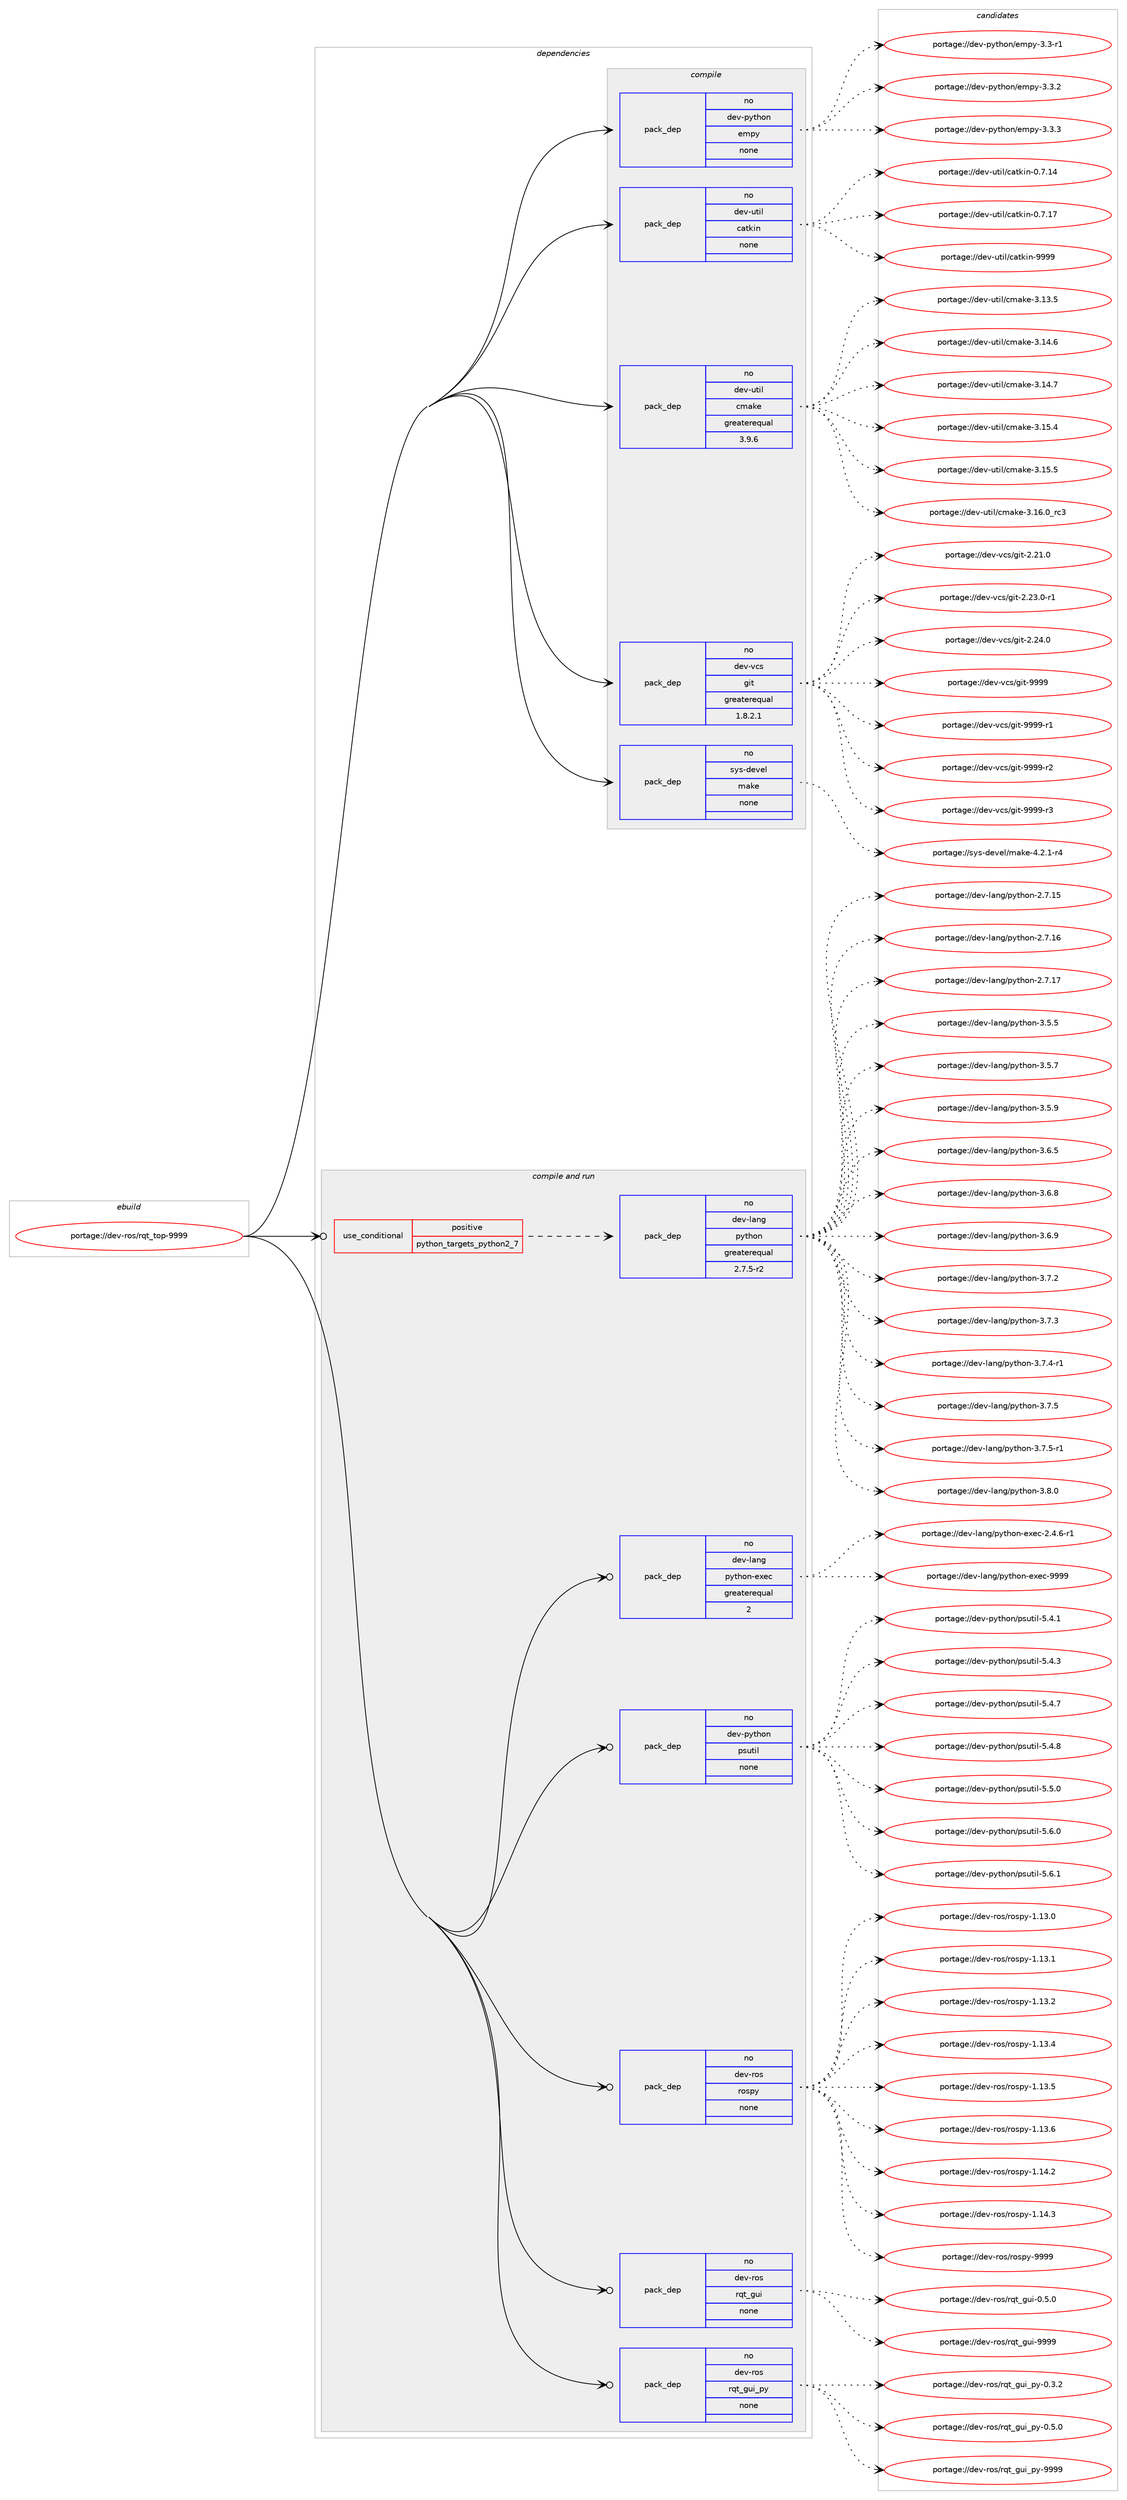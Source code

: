 digraph prolog {

# *************
# Graph options
# *************

newrank=true;
concentrate=true;
compound=true;
graph [rankdir=LR,fontname=Helvetica,fontsize=10,ranksep=1.5];#, ranksep=2.5, nodesep=0.2];
edge  [arrowhead=vee];
node  [fontname=Helvetica,fontsize=10];

# **********
# The ebuild
# **********

subgraph cluster_leftcol {
color=gray;
rank=same;
label=<<i>ebuild</i>>;
id [label="portage://dev-ros/rqt_top-9999", color=red, width=4, href="../dev-ros/rqt_top-9999.svg"];
}

# ****************
# The dependencies
# ****************

subgraph cluster_midcol {
color=gray;
label=<<i>dependencies</i>>;
subgraph cluster_compile {
fillcolor="#eeeeee";
style=filled;
label=<<i>compile</i>>;
subgraph pack153436 {
dependency201517 [label=<<TABLE BORDER="0" CELLBORDER="1" CELLSPACING="0" CELLPADDING="4" WIDTH="220"><TR><TD ROWSPAN="6" CELLPADDING="30">pack_dep</TD></TR><TR><TD WIDTH="110">no</TD></TR><TR><TD>dev-python</TD></TR><TR><TD>empy</TD></TR><TR><TD>none</TD></TR><TR><TD></TD></TR></TABLE>>, shape=none, color=blue];
}
id:e -> dependency201517:w [weight=20,style="solid",arrowhead="vee"];
subgraph pack153437 {
dependency201518 [label=<<TABLE BORDER="0" CELLBORDER="1" CELLSPACING="0" CELLPADDING="4" WIDTH="220"><TR><TD ROWSPAN="6" CELLPADDING="30">pack_dep</TD></TR><TR><TD WIDTH="110">no</TD></TR><TR><TD>dev-util</TD></TR><TR><TD>catkin</TD></TR><TR><TD>none</TD></TR><TR><TD></TD></TR></TABLE>>, shape=none, color=blue];
}
id:e -> dependency201518:w [weight=20,style="solid",arrowhead="vee"];
subgraph pack153438 {
dependency201519 [label=<<TABLE BORDER="0" CELLBORDER="1" CELLSPACING="0" CELLPADDING="4" WIDTH="220"><TR><TD ROWSPAN="6" CELLPADDING="30">pack_dep</TD></TR><TR><TD WIDTH="110">no</TD></TR><TR><TD>dev-util</TD></TR><TR><TD>cmake</TD></TR><TR><TD>greaterequal</TD></TR><TR><TD>3.9.6</TD></TR></TABLE>>, shape=none, color=blue];
}
id:e -> dependency201519:w [weight=20,style="solid",arrowhead="vee"];
subgraph pack153439 {
dependency201520 [label=<<TABLE BORDER="0" CELLBORDER="1" CELLSPACING="0" CELLPADDING="4" WIDTH="220"><TR><TD ROWSPAN="6" CELLPADDING="30">pack_dep</TD></TR><TR><TD WIDTH="110">no</TD></TR><TR><TD>dev-vcs</TD></TR><TR><TD>git</TD></TR><TR><TD>greaterequal</TD></TR><TR><TD>1.8.2.1</TD></TR></TABLE>>, shape=none, color=blue];
}
id:e -> dependency201520:w [weight=20,style="solid",arrowhead="vee"];
subgraph pack153440 {
dependency201521 [label=<<TABLE BORDER="0" CELLBORDER="1" CELLSPACING="0" CELLPADDING="4" WIDTH="220"><TR><TD ROWSPAN="6" CELLPADDING="30">pack_dep</TD></TR><TR><TD WIDTH="110">no</TD></TR><TR><TD>sys-devel</TD></TR><TR><TD>make</TD></TR><TR><TD>none</TD></TR><TR><TD></TD></TR></TABLE>>, shape=none, color=blue];
}
id:e -> dependency201521:w [weight=20,style="solid",arrowhead="vee"];
}
subgraph cluster_compileandrun {
fillcolor="#eeeeee";
style=filled;
label=<<i>compile and run</i>>;
subgraph cond44653 {
dependency201522 [label=<<TABLE BORDER="0" CELLBORDER="1" CELLSPACING="0" CELLPADDING="4"><TR><TD ROWSPAN="3" CELLPADDING="10">use_conditional</TD></TR><TR><TD>positive</TD></TR><TR><TD>python_targets_python2_7</TD></TR></TABLE>>, shape=none, color=red];
subgraph pack153441 {
dependency201523 [label=<<TABLE BORDER="0" CELLBORDER="1" CELLSPACING="0" CELLPADDING="4" WIDTH="220"><TR><TD ROWSPAN="6" CELLPADDING="30">pack_dep</TD></TR><TR><TD WIDTH="110">no</TD></TR><TR><TD>dev-lang</TD></TR><TR><TD>python</TD></TR><TR><TD>greaterequal</TD></TR><TR><TD>2.7.5-r2</TD></TR></TABLE>>, shape=none, color=blue];
}
dependency201522:e -> dependency201523:w [weight=20,style="dashed",arrowhead="vee"];
}
id:e -> dependency201522:w [weight=20,style="solid",arrowhead="odotvee"];
subgraph pack153442 {
dependency201524 [label=<<TABLE BORDER="0" CELLBORDER="1" CELLSPACING="0" CELLPADDING="4" WIDTH="220"><TR><TD ROWSPAN="6" CELLPADDING="30">pack_dep</TD></TR><TR><TD WIDTH="110">no</TD></TR><TR><TD>dev-lang</TD></TR><TR><TD>python-exec</TD></TR><TR><TD>greaterequal</TD></TR><TR><TD>2</TD></TR></TABLE>>, shape=none, color=blue];
}
id:e -> dependency201524:w [weight=20,style="solid",arrowhead="odotvee"];
subgraph pack153443 {
dependency201525 [label=<<TABLE BORDER="0" CELLBORDER="1" CELLSPACING="0" CELLPADDING="4" WIDTH="220"><TR><TD ROWSPAN="6" CELLPADDING="30">pack_dep</TD></TR><TR><TD WIDTH="110">no</TD></TR><TR><TD>dev-python</TD></TR><TR><TD>psutil</TD></TR><TR><TD>none</TD></TR><TR><TD></TD></TR></TABLE>>, shape=none, color=blue];
}
id:e -> dependency201525:w [weight=20,style="solid",arrowhead="odotvee"];
subgraph pack153444 {
dependency201526 [label=<<TABLE BORDER="0" CELLBORDER="1" CELLSPACING="0" CELLPADDING="4" WIDTH="220"><TR><TD ROWSPAN="6" CELLPADDING="30">pack_dep</TD></TR><TR><TD WIDTH="110">no</TD></TR><TR><TD>dev-ros</TD></TR><TR><TD>rospy</TD></TR><TR><TD>none</TD></TR><TR><TD></TD></TR></TABLE>>, shape=none, color=blue];
}
id:e -> dependency201526:w [weight=20,style="solid",arrowhead="odotvee"];
subgraph pack153445 {
dependency201527 [label=<<TABLE BORDER="0" CELLBORDER="1" CELLSPACING="0" CELLPADDING="4" WIDTH="220"><TR><TD ROWSPAN="6" CELLPADDING="30">pack_dep</TD></TR><TR><TD WIDTH="110">no</TD></TR><TR><TD>dev-ros</TD></TR><TR><TD>rqt_gui</TD></TR><TR><TD>none</TD></TR><TR><TD></TD></TR></TABLE>>, shape=none, color=blue];
}
id:e -> dependency201527:w [weight=20,style="solid",arrowhead="odotvee"];
subgraph pack153446 {
dependency201528 [label=<<TABLE BORDER="0" CELLBORDER="1" CELLSPACING="0" CELLPADDING="4" WIDTH="220"><TR><TD ROWSPAN="6" CELLPADDING="30">pack_dep</TD></TR><TR><TD WIDTH="110">no</TD></TR><TR><TD>dev-ros</TD></TR><TR><TD>rqt_gui_py</TD></TR><TR><TD>none</TD></TR><TR><TD></TD></TR></TABLE>>, shape=none, color=blue];
}
id:e -> dependency201528:w [weight=20,style="solid",arrowhead="odotvee"];
}
subgraph cluster_run {
fillcolor="#eeeeee";
style=filled;
label=<<i>run</i>>;
}
}

# **************
# The candidates
# **************

subgraph cluster_choices {
rank=same;
color=gray;
label=<<i>candidates</i>>;

subgraph choice153436 {
color=black;
nodesep=1;
choiceportage1001011184511212111610411111047101109112121455146514511449 [label="portage://dev-python/empy-3.3-r1", color=red, width=4,href="../dev-python/empy-3.3-r1.svg"];
choiceportage1001011184511212111610411111047101109112121455146514650 [label="portage://dev-python/empy-3.3.2", color=red, width=4,href="../dev-python/empy-3.3.2.svg"];
choiceportage1001011184511212111610411111047101109112121455146514651 [label="portage://dev-python/empy-3.3.3", color=red, width=4,href="../dev-python/empy-3.3.3.svg"];
dependency201517:e -> choiceportage1001011184511212111610411111047101109112121455146514511449:w [style=dotted,weight="100"];
dependency201517:e -> choiceportage1001011184511212111610411111047101109112121455146514650:w [style=dotted,weight="100"];
dependency201517:e -> choiceportage1001011184511212111610411111047101109112121455146514651:w [style=dotted,weight="100"];
}
subgraph choice153437 {
color=black;
nodesep=1;
choiceportage1001011184511711610510847999711610710511045484655464952 [label="portage://dev-util/catkin-0.7.14", color=red, width=4,href="../dev-util/catkin-0.7.14.svg"];
choiceportage1001011184511711610510847999711610710511045484655464955 [label="portage://dev-util/catkin-0.7.17", color=red, width=4,href="../dev-util/catkin-0.7.17.svg"];
choiceportage100101118451171161051084799971161071051104557575757 [label="portage://dev-util/catkin-9999", color=red, width=4,href="../dev-util/catkin-9999.svg"];
dependency201518:e -> choiceportage1001011184511711610510847999711610710511045484655464952:w [style=dotted,weight="100"];
dependency201518:e -> choiceportage1001011184511711610510847999711610710511045484655464955:w [style=dotted,weight="100"];
dependency201518:e -> choiceportage100101118451171161051084799971161071051104557575757:w [style=dotted,weight="100"];
}
subgraph choice153438 {
color=black;
nodesep=1;
choiceportage1001011184511711610510847991099710710145514649514653 [label="portage://dev-util/cmake-3.13.5", color=red, width=4,href="../dev-util/cmake-3.13.5.svg"];
choiceportage1001011184511711610510847991099710710145514649524654 [label="portage://dev-util/cmake-3.14.6", color=red, width=4,href="../dev-util/cmake-3.14.6.svg"];
choiceportage1001011184511711610510847991099710710145514649524655 [label="portage://dev-util/cmake-3.14.7", color=red, width=4,href="../dev-util/cmake-3.14.7.svg"];
choiceportage1001011184511711610510847991099710710145514649534652 [label="portage://dev-util/cmake-3.15.4", color=red, width=4,href="../dev-util/cmake-3.15.4.svg"];
choiceportage1001011184511711610510847991099710710145514649534653 [label="portage://dev-util/cmake-3.15.5", color=red, width=4,href="../dev-util/cmake-3.15.5.svg"];
choiceportage1001011184511711610510847991099710710145514649544648951149951 [label="portage://dev-util/cmake-3.16.0_rc3", color=red, width=4,href="../dev-util/cmake-3.16.0_rc3.svg"];
dependency201519:e -> choiceportage1001011184511711610510847991099710710145514649514653:w [style=dotted,weight="100"];
dependency201519:e -> choiceportage1001011184511711610510847991099710710145514649524654:w [style=dotted,weight="100"];
dependency201519:e -> choiceportage1001011184511711610510847991099710710145514649524655:w [style=dotted,weight="100"];
dependency201519:e -> choiceportage1001011184511711610510847991099710710145514649534652:w [style=dotted,weight="100"];
dependency201519:e -> choiceportage1001011184511711610510847991099710710145514649534653:w [style=dotted,weight="100"];
dependency201519:e -> choiceportage1001011184511711610510847991099710710145514649544648951149951:w [style=dotted,weight="100"];
}
subgraph choice153439 {
color=black;
nodesep=1;
choiceportage10010111845118991154710310511645504650494648 [label="portage://dev-vcs/git-2.21.0", color=red, width=4,href="../dev-vcs/git-2.21.0.svg"];
choiceportage100101118451189911547103105116455046505146484511449 [label="portage://dev-vcs/git-2.23.0-r1", color=red, width=4,href="../dev-vcs/git-2.23.0-r1.svg"];
choiceportage10010111845118991154710310511645504650524648 [label="portage://dev-vcs/git-2.24.0", color=red, width=4,href="../dev-vcs/git-2.24.0.svg"];
choiceportage1001011184511899115471031051164557575757 [label="portage://dev-vcs/git-9999", color=red, width=4,href="../dev-vcs/git-9999.svg"];
choiceportage10010111845118991154710310511645575757574511449 [label="portage://dev-vcs/git-9999-r1", color=red, width=4,href="../dev-vcs/git-9999-r1.svg"];
choiceportage10010111845118991154710310511645575757574511450 [label="portage://dev-vcs/git-9999-r2", color=red, width=4,href="../dev-vcs/git-9999-r2.svg"];
choiceportage10010111845118991154710310511645575757574511451 [label="portage://dev-vcs/git-9999-r3", color=red, width=4,href="../dev-vcs/git-9999-r3.svg"];
dependency201520:e -> choiceportage10010111845118991154710310511645504650494648:w [style=dotted,weight="100"];
dependency201520:e -> choiceportage100101118451189911547103105116455046505146484511449:w [style=dotted,weight="100"];
dependency201520:e -> choiceportage10010111845118991154710310511645504650524648:w [style=dotted,weight="100"];
dependency201520:e -> choiceportage1001011184511899115471031051164557575757:w [style=dotted,weight="100"];
dependency201520:e -> choiceportage10010111845118991154710310511645575757574511449:w [style=dotted,weight="100"];
dependency201520:e -> choiceportage10010111845118991154710310511645575757574511450:w [style=dotted,weight="100"];
dependency201520:e -> choiceportage10010111845118991154710310511645575757574511451:w [style=dotted,weight="100"];
}
subgraph choice153440 {
color=black;
nodesep=1;
choiceportage1151211154510010111810110847109971071014552465046494511452 [label="portage://sys-devel/make-4.2.1-r4", color=red, width=4,href="../sys-devel/make-4.2.1-r4.svg"];
dependency201521:e -> choiceportage1151211154510010111810110847109971071014552465046494511452:w [style=dotted,weight="100"];
}
subgraph choice153441 {
color=black;
nodesep=1;
choiceportage10010111845108971101034711212111610411111045504655464953 [label="portage://dev-lang/python-2.7.15", color=red, width=4,href="../dev-lang/python-2.7.15.svg"];
choiceportage10010111845108971101034711212111610411111045504655464954 [label="portage://dev-lang/python-2.7.16", color=red, width=4,href="../dev-lang/python-2.7.16.svg"];
choiceportage10010111845108971101034711212111610411111045504655464955 [label="portage://dev-lang/python-2.7.17", color=red, width=4,href="../dev-lang/python-2.7.17.svg"];
choiceportage100101118451089711010347112121116104111110455146534653 [label="portage://dev-lang/python-3.5.5", color=red, width=4,href="../dev-lang/python-3.5.5.svg"];
choiceportage100101118451089711010347112121116104111110455146534655 [label="portage://dev-lang/python-3.5.7", color=red, width=4,href="../dev-lang/python-3.5.7.svg"];
choiceportage100101118451089711010347112121116104111110455146534657 [label="portage://dev-lang/python-3.5.9", color=red, width=4,href="../dev-lang/python-3.5.9.svg"];
choiceportage100101118451089711010347112121116104111110455146544653 [label="portage://dev-lang/python-3.6.5", color=red, width=4,href="../dev-lang/python-3.6.5.svg"];
choiceportage100101118451089711010347112121116104111110455146544656 [label="portage://dev-lang/python-3.6.8", color=red, width=4,href="../dev-lang/python-3.6.8.svg"];
choiceportage100101118451089711010347112121116104111110455146544657 [label="portage://dev-lang/python-3.6.9", color=red, width=4,href="../dev-lang/python-3.6.9.svg"];
choiceportage100101118451089711010347112121116104111110455146554650 [label="portage://dev-lang/python-3.7.2", color=red, width=4,href="../dev-lang/python-3.7.2.svg"];
choiceportage100101118451089711010347112121116104111110455146554651 [label="portage://dev-lang/python-3.7.3", color=red, width=4,href="../dev-lang/python-3.7.3.svg"];
choiceportage1001011184510897110103471121211161041111104551465546524511449 [label="portage://dev-lang/python-3.7.4-r1", color=red, width=4,href="../dev-lang/python-3.7.4-r1.svg"];
choiceportage100101118451089711010347112121116104111110455146554653 [label="portage://dev-lang/python-3.7.5", color=red, width=4,href="../dev-lang/python-3.7.5.svg"];
choiceportage1001011184510897110103471121211161041111104551465546534511449 [label="portage://dev-lang/python-3.7.5-r1", color=red, width=4,href="../dev-lang/python-3.7.5-r1.svg"];
choiceportage100101118451089711010347112121116104111110455146564648 [label="portage://dev-lang/python-3.8.0", color=red, width=4,href="../dev-lang/python-3.8.0.svg"];
dependency201523:e -> choiceportage10010111845108971101034711212111610411111045504655464953:w [style=dotted,weight="100"];
dependency201523:e -> choiceportage10010111845108971101034711212111610411111045504655464954:w [style=dotted,weight="100"];
dependency201523:e -> choiceportage10010111845108971101034711212111610411111045504655464955:w [style=dotted,weight="100"];
dependency201523:e -> choiceportage100101118451089711010347112121116104111110455146534653:w [style=dotted,weight="100"];
dependency201523:e -> choiceportage100101118451089711010347112121116104111110455146534655:w [style=dotted,weight="100"];
dependency201523:e -> choiceportage100101118451089711010347112121116104111110455146534657:w [style=dotted,weight="100"];
dependency201523:e -> choiceportage100101118451089711010347112121116104111110455146544653:w [style=dotted,weight="100"];
dependency201523:e -> choiceportage100101118451089711010347112121116104111110455146544656:w [style=dotted,weight="100"];
dependency201523:e -> choiceportage100101118451089711010347112121116104111110455146544657:w [style=dotted,weight="100"];
dependency201523:e -> choiceportage100101118451089711010347112121116104111110455146554650:w [style=dotted,weight="100"];
dependency201523:e -> choiceportage100101118451089711010347112121116104111110455146554651:w [style=dotted,weight="100"];
dependency201523:e -> choiceportage1001011184510897110103471121211161041111104551465546524511449:w [style=dotted,weight="100"];
dependency201523:e -> choiceportage100101118451089711010347112121116104111110455146554653:w [style=dotted,weight="100"];
dependency201523:e -> choiceportage1001011184510897110103471121211161041111104551465546534511449:w [style=dotted,weight="100"];
dependency201523:e -> choiceportage100101118451089711010347112121116104111110455146564648:w [style=dotted,weight="100"];
}
subgraph choice153442 {
color=black;
nodesep=1;
choiceportage10010111845108971101034711212111610411111045101120101994550465246544511449 [label="portage://dev-lang/python-exec-2.4.6-r1", color=red, width=4,href="../dev-lang/python-exec-2.4.6-r1.svg"];
choiceportage10010111845108971101034711212111610411111045101120101994557575757 [label="portage://dev-lang/python-exec-9999", color=red, width=4,href="../dev-lang/python-exec-9999.svg"];
dependency201524:e -> choiceportage10010111845108971101034711212111610411111045101120101994550465246544511449:w [style=dotted,weight="100"];
dependency201524:e -> choiceportage10010111845108971101034711212111610411111045101120101994557575757:w [style=dotted,weight="100"];
}
subgraph choice153443 {
color=black;
nodesep=1;
choiceportage1001011184511212111610411111047112115117116105108455346524649 [label="portage://dev-python/psutil-5.4.1", color=red, width=4,href="../dev-python/psutil-5.4.1.svg"];
choiceportage1001011184511212111610411111047112115117116105108455346524651 [label="portage://dev-python/psutil-5.4.3", color=red, width=4,href="../dev-python/psutil-5.4.3.svg"];
choiceportage1001011184511212111610411111047112115117116105108455346524655 [label="portage://dev-python/psutil-5.4.7", color=red, width=4,href="../dev-python/psutil-5.4.7.svg"];
choiceportage1001011184511212111610411111047112115117116105108455346524656 [label="portage://dev-python/psutil-5.4.8", color=red, width=4,href="../dev-python/psutil-5.4.8.svg"];
choiceportage1001011184511212111610411111047112115117116105108455346534648 [label="portage://dev-python/psutil-5.5.0", color=red, width=4,href="../dev-python/psutil-5.5.0.svg"];
choiceportage1001011184511212111610411111047112115117116105108455346544648 [label="portage://dev-python/psutil-5.6.0", color=red, width=4,href="../dev-python/psutil-5.6.0.svg"];
choiceportage1001011184511212111610411111047112115117116105108455346544649 [label="portage://dev-python/psutil-5.6.1", color=red, width=4,href="../dev-python/psutil-5.6.1.svg"];
dependency201525:e -> choiceportage1001011184511212111610411111047112115117116105108455346524649:w [style=dotted,weight="100"];
dependency201525:e -> choiceportage1001011184511212111610411111047112115117116105108455346524651:w [style=dotted,weight="100"];
dependency201525:e -> choiceportage1001011184511212111610411111047112115117116105108455346524655:w [style=dotted,weight="100"];
dependency201525:e -> choiceportage1001011184511212111610411111047112115117116105108455346524656:w [style=dotted,weight="100"];
dependency201525:e -> choiceportage1001011184511212111610411111047112115117116105108455346534648:w [style=dotted,weight="100"];
dependency201525:e -> choiceportage1001011184511212111610411111047112115117116105108455346544648:w [style=dotted,weight="100"];
dependency201525:e -> choiceportage1001011184511212111610411111047112115117116105108455346544649:w [style=dotted,weight="100"];
}
subgraph choice153444 {
color=black;
nodesep=1;
choiceportage100101118451141111154711411111511212145494649514648 [label="portage://dev-ros/rospy-1.13.0", color=red, width=4,href="../dev-ros/rospy-1.13.0.svg"];
choiceportage100101118451141111154711411111511212145494649514649 [label="portage://dev-ros/rospy-1.13.1", color=red, width=4,href="../dev-ros/rospy-1.13.1.svg"];
choiceportage100101118451141111154711411111511212145494649514650 [label="portage://dev-ros/rospy-1.13.2", color=red, width=4,href="../dev-ros/rospy-1.13.2.svg"];
choiceportage100101118451141111154711411111511212145494649514652 [label="portage://dev-ros/rospy-1.13.4", color=red, width=4,href="../dev-ros/rospy-1.13.4.svg"];
choiceportage100101118451141111154711411111511212145494649514653 [label="portage://dev-ros/rospy-1.13.5", color=red, width=4,href="../dev-ros/rospy-1.13.5.svg"];
choiceportage100101118451141111154711411111511212145494649514654 [label="portage://dev-ros/rospy-1.13.6", color=red, width=4,href="../dev-ros/rospy-1.13.6.svg"];
choiceportage100101118451141111154711411111511212145494649524650 [label="portage://dev-ros/rospy-1.14.2", color=red, width=4,href="../dev-ros/rospy-1.14.2.svg"];
choiceportage100101118451141111154711411111511212145494649524651 [label="portage://dev-ros/rospy-1.14.3", color=red, width=4,href="../dev-ros/rospy-1.14.3.svg"];
choiceportage10010111845114111115471141111151121214557575757 [label="portage://dev-ros/rospy-9999", color=red, width=4,href="../dev-ros/rospy-9999.svg"];
dependency201526:e -> choiceportage100101118451141111154711411111511212145494649514648:w [style=dotted,weight="100"];
dependency201526:e -> choiceportage100101118451141111154711411111511212145494649514649:w [style=dotted,weight="100"];
dependency201526:e -> choiceportage100101118451141111154711411111511212145494649514650:w [style=dotted,weight="100"];
dependency201526:e -> choiceportage100101118451141111154711411111511212145494649514652:w [style=dotted,weight="100"];
dependency201526:e -> choiceportage100101118451141111154711411111511212145494649514653:w [style=dotted,weight="100"];
dependency201526:e -> choiceportage100101118451141111154711411111511212145494649514654:w [style=dotted,weight="100"];
dependency201526:e -> choiceportage100101118451141111154711411111511212145494649524650:w [style=dotted,weight="100"];
dependency201526:e -> choiceportage100101118451141111154711411111511212145494649524651:w [style=dotted,weight="100"];
dependency201526:e -> choiceportage10010111845114111115471141111151121214557575757:w [style=dotted,weight="100"];
}
subgraph choice153445 {
color=black;
nodesep=1;
choiceportage100101118451141111154711411311695103117105454846534648 [label="portage://dev-ros/rqt_gui-0.5.0", color=red, width=4,href="../dev-ros/rqt_gui-0.5.0.svg"];
choiceportage1001011184511411111547114113116951031171054557575757 [label="portage://dev-ros/rqt_gui-9999", color=red, width=4,href="../dev-ros/rqt_gui-9999.svg"];
dependency201527:e -> choiceportage100101118451141111154711411311695103117105454846534648:w [style=dotted,weight="100"];
dependency201527:e -> choiceportage1001011184511411111547114113116951031171054557575757:w [style=dotted,weight="100"];
}
subgraph choice153446 {
color=black;
nodesep=1;
choiceportage10010111845114111115471141131169510311710595112121454846514650 [label="portage://dev-ros/rqt_gui_py-0.3.2", color=red, width=4,href="../dev-ros/rqt_gui_py-0.3.2.svg"];
choiceportage10010111845114111115471141131169510311710595112121454846534648 [label="portage://dev-ros/rqt_gui_py-0.5.0", color=red, width=4,href="../dev-ros/rqt_gui_py-0.5.0.svg"];
choiceportage100101118451141111154711411311695103117105951121214557575757 [label="portage://dev-ros/rqt_gui_py-9999", color=red, width=4,href="../dev-ros/rqt_gui_py-9999.svg"];
dependency201528:e -> choiceportage10010111845114111115471141131169510311710595112121454846514650:w [style=dotted,weight="100"];
dependency201528:e -> choiceportage10010111845114111115471141131169510311710595112121454846534648:w [style=dotted,weight="100"];
dependency201528:e -> choiceportage100101118451141111154711411311695103117105951121214557575757:w [style=dotted,weight="100"];
}
}

}
